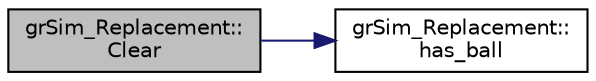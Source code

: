 digraph "grSim_Replacement::Clear"
{
 // INTERACTIVE_SVG=YES
  edge [fontname="Helvetica",fontsize="10",labelfontname="Helvetica",labelfontsize="10"];
  node [fontname="Helvetica",fontsize="10",shape=record];
  rankdir="LR";
  Node1 [label="grSim_Replacement::\lClear",height=0.2,width=0.4,color="black", fillcolor="grey75", style="filled", fontcolor="black"];
  Node1 -> Node2 [color="midnightblue",fontsize="10",style="solid",fontname="Helvetica"];
  Node2 [label="grSim_Replacement::\lhas_ball",height=0.2,width=0.4,color="black", fillcolor="white", style="filled",URL="$d0/de6/classgr_sim___replacement.html#a6dafa8b517fa5cff32442de48a178c17"];
}
